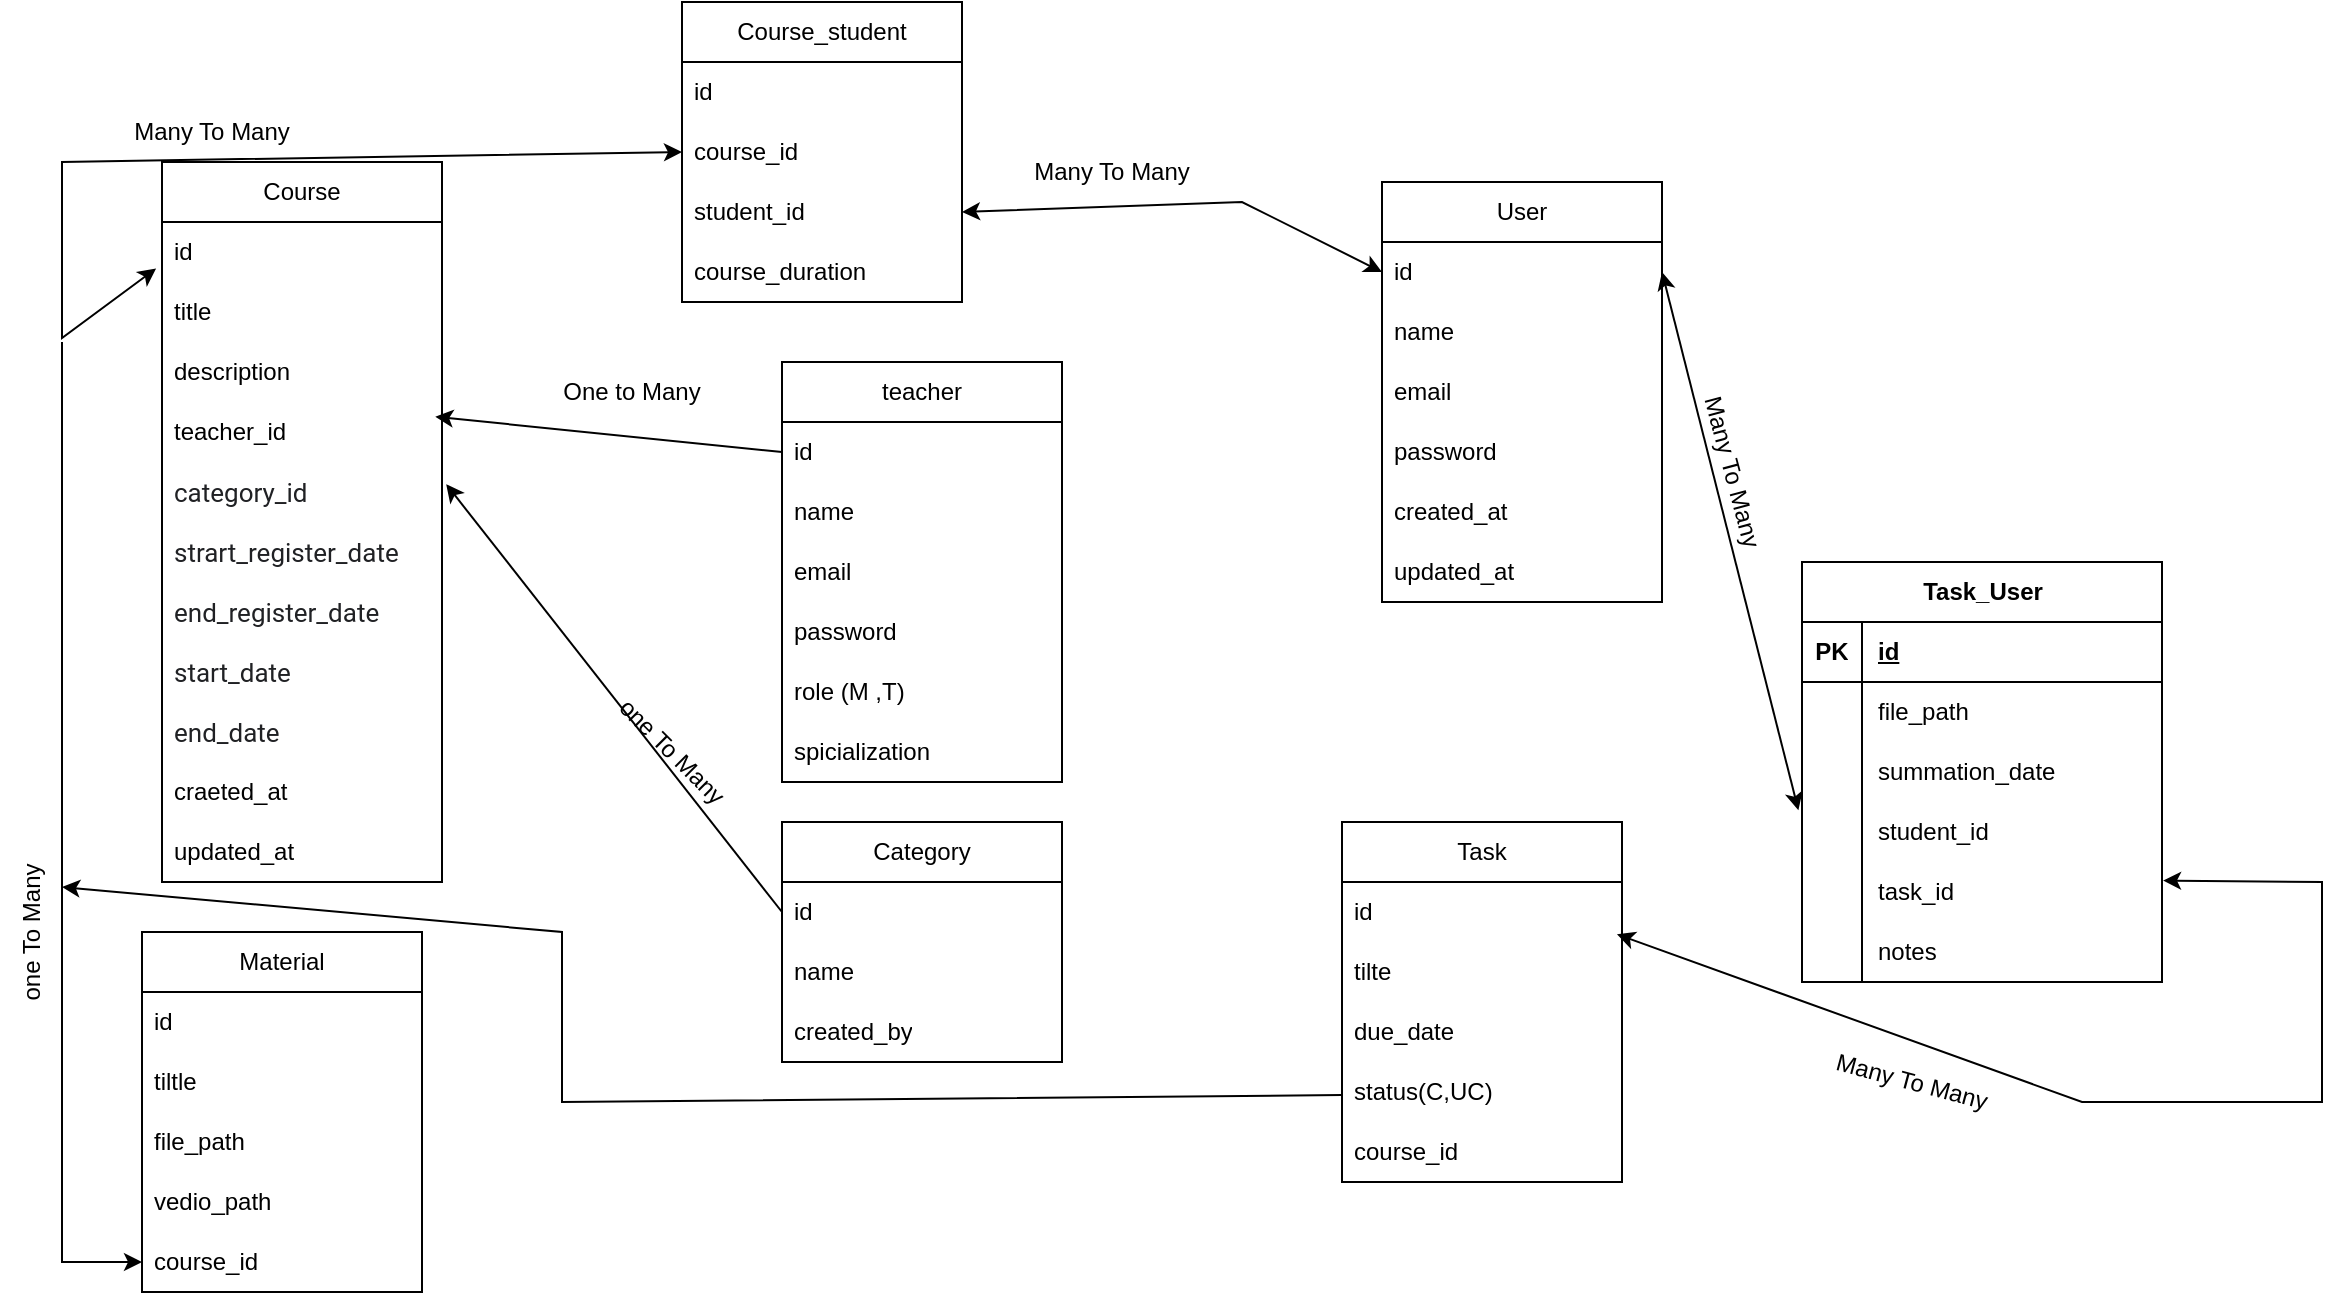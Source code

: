 <mxfile version="24.9.1">
  <diagram name="Page-1" id="_Rlmw16U0Bxc5KBoIOxL">
    <mxGraphModel dx="1484" dy="535" grid="1" gridSize="10" guides="1" tooltips="1" connect="1" arrows="1" fold="1" page="1" pageScale="1" pageWidth="850" pageHeight="1100" math="0" shadow="0">
      <root>
        <mxCell id="0" />
        <mxCell id="1" parent="0" />
        <mxCell id="YAm2L52nhBegPwNif-Ui-1" value="User" style="swimlane;fontStyle=0;childLayout=stackLayout;horizontal=1;startSize=30;horizontalStack=0;resizeParent=1;resizeParentMax=0;resizeLast=0;collapsible=1;marginBottom=0;whiteSpace=wrap;html=1;" parent="1" vertex="1">
          <mxGeometry x="690" y="100" width="140" height="210" as="geometry" />
        </mxCell>
        <mxCell id="YAm2L52nhBegPwNif-Ui-12" value="id" style="text;strokeColor=none;fillColor=none;align=left;verticalAlign=middle;spacingLeft=4;spacingRight=4;overflow=hidden;points=[[0,0.5],[1,0.5]];portConstraint=eastwest;rotatable=0;whiteSpace=wrap;html=1;" parent="YAm2L52nhBegPwNif-Ui-1" vertex="1">
          <mxGeometry y="30" width="140" height="30" as="geometry" />
        </mxCell>
        <mxCell id="YAm2L52nhBegPwNif-Ui-2" value="name&lt;span style=&quot;white-space: pre;&quot;&gt;&#x9;&lt;/span&gt;" style="text;strokeColor=none;fillColor=none;align=left;verticalAlign=middle;spacingLeft=4;spacingRight=4;overflow=hidden;points=[[0,0.5],[1,0.5]];portConstraint=eastwest;rotatable=0;whiteSpace=wrap;html=1;" parent="YAm2L52nhBegPwNif-Ui-1" vertex="1">
          <mxGeometry y="60" width="140" height="30" as="geometry" />
        </mxCell>
        <mxCell id="YAm2L52nhBegPwNif-Ui-3" value="email&lt;span style=&quot;white-space: pre;&quot;&gt;&#x9;&lt;span style=&quot;white-space: pre;&quot;&gt;&#x9;&lt;/span&gt;&lt;/span&gt;" style="text;strokeColor=none;fillColor=none;align=left;verticalAlign=middle;spacingLeft=4;spacingRight=4;overflow=hidden;points=[[0,0.5],[1,0.5]];portConstraint=eastwest;rotatable=0;whiteSpace=wrap;html=1;" parent="YAm2L52nhBegPwNif-Ui-1" vertex="1">
          <mxGeometry y="90" width="140" height="30" as="geometry" />
        </mxCell>
        <mxCell id="YAm2L52nhBegPwNif-Ui-4" value="password" style="text;strokeColor=none;fillColor=none;align=left;verticalAlign=middle;spacingLeft=4;spacingRight=4;overflow=hidden;points=[[0,0.5],[1,0.5]];portConstraint=eastwest;rotatable=0;whiteSpace=wrap;html=1;container=1;" parent="YAm2L52nhBegPwNif-Ui-1" vertex="1" collapsed="1">
          <mxGeometry y="120" width="140" height="30" as="geometry">
            <mxRectangle y="150" width="140" height="30" as="alternateBounds" />
          </mxGeometry>
        </mxCell>
        <mxCell id="YAm2L52nhBegPwNif-Ui-16" value="created_at" style="text;strokeColor=none;fillColor=none;align=left;verticalAlign=middle;spacingLeft=4;spacingRight=4;overflow=hidden;points=[[0,0.5],[1,0.5]];portConstraint=eastwest;rotatable=0;whiteSpace=wrap;html=1;" parent="YAm2L52nhBegPwNif-Ui-1" vertex="1">
          <mxGeometry y="150" width="140" height="30" as="geometry" />
        </mxCell>
        <mxCell id="YAm2L52nhBegPwNif-Ui-17" value="updated_at" style="text;strokeColor=none;fillColor=none;align=left;verticalAlign=middle;spacingLeft=4;spacingRight=4;overflow=hidden;points=[[0,0.5],[1,0.5]];portConstraint=eastwest;rotatable=0;whiteSpace=wrap;html=1;" parent="YAm2L52nhBegPwNif-Ui-1" vertex="1">
          <mxGeometry y="180" width="140" height="30" as="geometry" />
        </mxCell>
        <mxCell id="YAm2L52nhBegPwNif-Ui-8" value="Course" style="swimlane;fontStyle=0;childLayout=stackLayout;horizontal=1;startSize=30;horizontalStack=0;resizeParent=1;resizeParentMax=0;resizeLast=0;collapsible=1;marginBottom=0;whiteSpace=wrap;html=1;" parent="1" vertex="1">
          <mxGeometry x="80" y="90" width="140" height="360" as="geometry" />
        </mxCell>
        <mxCell id="YAm2L52nhBegPwNif-Ui-9" value="id&lt;span style=&quot;white-space: pre;&quot;&gt;&lt;/span&gt;" style="text;strokeColor=none;fillColor=none;align=left;verticalAlign=middle;spacingLeft=4;spacingRight=4;overflow=hidden;points=[[0,0.5],[1,0.5]];portConstraint=eastwest;rotatable=0;whiteSpace=wrap;html=1;" parent="YAm2L52nhBegPwNif-Ui-8" vertex="1">
          <mxGeometry y="30" width="140" height="30" as="geometry" />
        </mxCell>
        <mxCell id="YAm2L52nhBegPwNif-Ui-13" value="title&lt;span style=&quot;white-space: pre;&quot;&gt;&lt;/span&gt;" style="text;strokeColor=none;fillColor=none;align=left;verticalAlign=middle;spacingLeft=4;spacingRight=4;overflow=hidden;points=[[0,0.5],[1,0.5]];portConstraint=eastwest;rotatable=0;whiteSpace=wrap;html=1;" parent="YAm2L52nhBegPwNif-Ui-8" vertex="1">
          <mxGeometry y="60" width="140" height="30" as="geometry" />
        </mxCell>
        <mxCell id="YAm2L52nhBegPwNif-Ui-20" value="description&lt;span style=&quot;white-space: pre;&quot;&gt;&lt;/span&gt;" style="text;strokeColor=none;fillColor=none;align=left;verticalAlign=middle;spacingLeft=4;spacingRight=4;overflow=hidden;points=[[0,0.5],[1,0.5]];portConstraint=eastwest;rotatable=0;whiteSpace=wrap;html=1;" parent="YAm2L52nhBegPwNif-Ui-8" vertex="1">
          <mxGeometry y="90" width="140" height="30" as="geometry" />
        </mxCell>
        <mxCell id="YAm2L52nhBegPwNif-Ui-14" value="teacher_id" style="text;strokeColor=none;fillColor=none;align=left;verticalAlign=middle;spacingLeft=4;spacingRight=4;overflow=hidden;points=[[0,0.5],[1,0.5]];portConstraint=eastwest;rotatable=0;whiteSpace=wrap;html=1;" parent="YAm2L52nhBegPwNif-Ui-8" vertex="1">
          <mxGeometry y="120" width="140" height="30" as="geometry" />
        </mxCell>
        <mxCell id="YAm2L52nhBegPwNif-Ui-99" value="&lt;font face=&quot;Roboto, arial, sans-serif&quot; color=&quot;#202124&quot;&gt;&lt;span style=&quot;font-size: 13px; white-space-collapse: preserve; background-color: rgb(255, 255, 255);&quot;&gt;category_id&lt;/span&gt;&lt;/font&gt;" style="text;strokeColor=none;fillColor=none;align=left;verticalAlign=middle;spacingLeft=4;spacingRight=4;overflow=hidden;points=[[0,0.5],[1,0.5]];portConstraint=eastwest;rotatable=0;whiteSpace=wrap;html=1;" parent="YAm2L52nhBegPwNif-Ui-8" vertex="1">
          <mxGeometry y="150" width="140" height="30" as="geometry" />
        </mxCell>
        <mxCell id="sVO-arbZqCsGzG9s4jXa-1" value="&lt;font face=&quot;Roboto, arial, sans-serif&quot; color=&quot;#202124&quot;&gt;&lt;span style=&quot;font-size: 13px; white-space-collapse: preserve; background-color: rgb(255, 255, 255);&quot;&gt;strart_register_date&lt;/span&gt;&lt;/font&gt;" style="text;strokeColor=none;fillColor=none;align=left;verticalAlign=middle;spacingLeft=4;spacingRight=4;overflow=hidden;points=[[0,0.5],[1,0.5]];portConstraint=eastwest;rotatable=0;whiteSpace=wrap;html=1;" vertex="1" parent="YAm2L52nhBegPwNif-Ui-8">
          <mxGeometry y="180" width="140" height="30" as="geometry" />
        </mxCell>
        <mxCell id="sVO-arbZqCsGzG9s4jXa-2" value="&lt;font face=&quot;Roboto, arial, sans-serif&quot; color=&quot;#202124&quot;&gt;&lt;span style=&quot;font-size: 13px; white-space-collapse: preserve; background-color: rgb(255, 255, 255);&quot;&gt;end_register_date&lt;/span&gt;&lt;/font&gt;" style="text;strokeColor=none;fillColor=none;align=left;verticalAlign=middle;spacingLeft=4;spacingRight=4;overflow=hidden;points=[[0,0.5],[1,0.5]];portConstraint=eastwest;rotatable=0;whiteSpace=wrap;html=1;" vertex="1" parent="YAm2L52nhBegPwNif-Ui-8">
          <mxGeometry y="210" width="140" height="30" as="geometry" />
        </mxCell>
        <mxCell id="YAm2L52nhBegPwNif-Ui-94" value="&lt;font face=&quot;Roboto, arial, sans-serif&quot; color=&quot;#202124&quot;&gt;&lt;span style=&quot;font-size: 13px; white-space-collapse: preserve; background-color: rgb(255, 255, 255);&quot;&gt;start_date&lt;/span&gt;&lt;/font&gt;" style="text;strokeColor=none;fillColor=none;align=left;verticalAlign=middle;spacingLeft=4;spacingRight=4;overflow=hidden;points=[[0,0.5],[1,0.5]];portConstraint=eastwest;rotatable=0;whiteSpace=wrap;html=1;" parent="YAm2L52nhBegPwNif-Ui-8" vertex="1">
          <mxGeometry y="240" width="140" height="30" as="geometry" />
        </mxCell>
        <mxCell id="YAm2L52nhBegPwNif-Ui-93" value="&lt;font face=&quot;Roboto, arial, sans-serif&quot; color=&quot;#202124&quot;&gt;&lt;span style=&quot;font-size: 13px; white-space-collapse: preserve; background-color: rgb(255, 255, 255);&quot;&gt;end_date&lt;/span&gt;&lt;/font&gt;" style="text;strokeColor=none;fillColor=none;align=left;verticalAlign=middle;spacingLeft=4;spacingRight=4;overflow=hidden;points=[[0,0.5],[1,0.5]];portConstraint=eastwest;rotatable=0;whiteSpace=wrap;html=1;" parent="YAm2L52nhBegPwNif-Ui-8" vertex="1">
          <mxGeometry y="270" width="140" height="30" as="geometry" />
        </mxCell>
        <mxCell id="YAm2L52nhBegPwNif-Ui-18" value="craeted_at" style="text;strokeColor=none;fillColor=none;align=left;verticalAlign=middle;spacingLeft=4;spacingRight=4;overflow=hidden;points=[[0,0.5],[1,0.5]];portConstraint=eastwest;rotatable=0;whiteSpace=wrap;html=1;" parent="YAm2L52nhBegPwNif-Ui-8" vertex="1">
          <mxGeometry y="300" width="140" height="30" as="geometry" />
        </mxCell>
        <mxCell id="YAm2L52nhBegPwNif-Ui-19" value="updated_at" style="text;strokeColor=none;fillColor=none;align=left;verticalAlign=middle;spacingLeft=4;spacingRight=4;overflow=hidden;points=[[0,0.5],[1,0.5]];portConstraint=eastwest;rotatable=0;whiteSpace=wrap;html=1;" parent="YAm2L52nhBegPwNif-Ui-8" vertex="1">
          <mxGeometry y="330" width="140" height="30" as="geometry" />
        </mxCell>
        <mxCell id="YAm2L52nhBegPwNif-Ui-21" value="Course_student" style="swimlane;fontStyle=0;childLayout=stackLayout;horizontal=1;startSize=30;horizontalStack=0;resizeParent=1;resizeParentMax=0;resizeLast=0;collapsible=1;marginBottom=0;whiteSpace=wrap;html=1;" parent="1" vertex="1">
          <mxGeometry x="340" y="10" width="140" height="150" as="geometry" />
        </mxCell>
        <mxCell id="YAm2L52nhBegPwNif-Ui-29" value="id" style="text;strokeColor=none;fillColor=none;align=left;verticalAlign=middle;spacingLeft=4;spacingRight=4;overflow=hidden;points=[[0,0.5],[1,0.5]];portConstraint=eastwest;rotatable=0;whiteSpace=wrap;html=1;" parent="YAm2L52nhBegPwNif-Ui-21" vertex="1">
          <mxGeometry y="30" width="140" height="30" as="geometry" />
        </mxCell>
        <mxCell id="YAm2L52nhBegPwNif-Ui-22" value="course_id" style="text;strokeColor=none;fillColor=none;align=left;verticalAlign=middle;spacingLeft=4;spacingRight=4;overflow=hidden;points=[[0,0.5],[1,0.5]];portConstraint=eastwest;rotatable=0;whiteSpace=wrap;html=1;" parent="YAm2L52nhBegPwNif-Ui-21" vertex="1">
          <mxGeometry y="60" width="140" height="30" as="geometry" />
        </mxCell>
        <mxCell id="YAm2L52nhBegPwNif-Ui-23" value="student_id" style="text;strokeColor=none;fillColor=none;align=left;verticalAlign=middle;spacingLeft=4;spacingRight=4;overflow=hidden;points=[[0,0.5],[1,0.5]];portConstraint=eastwest;rotatable=0;whiteSpace=wrap;html=1;" parent="YAm2L52nhBegPwNif-Ui-21" vertex="1">
          <mxGeometry y="90" width="140" height="30" as="geometry" />
        </mxCell>
        <mxCell id="YAm2L52nhBegPwNif-Ui-24" value="course_duration" style="text;strokeColor=none;fillColor=none;align=left;verticalAlign=middle;spacingLeft=4;spacingRight=4;overflow=hidden;points=[[0,0.5],[1,0.5]];portConstraint=eastwest;rotatable=0;whiteSpace=wrap;html=1;" parent="YAm2L52nhBegPwNif-Ui-21" vertex="1">
          <mxGeometry y="120" width="140" height="30" as="geometry" />
        </mxCell>
        <mxCell id="YAm2L52nhBegPwNif-Ui-26" value="" style="endArrow=classic;startArrow=classic;html=1;rounded=0;entryX=0;entryY=0.5;entryDx=0;entryDy=0;exitX=-0.021;exitY=0.775;exitDx=0;exitDy=0;exitPerimeter=0;" parent="1" source="YAm2L52nhBegPwNif-Ui-9" target="YAm2L52nhBegPwNif-Ui-22" edge="1">
          <mxGeometry width="50" height="50" relative="1" as="geometry">
            <mxPoint x="30" y="260" as="sourcePoint" />
            <mxPoint x="310" y="70" as="targetPoint" />
            <Array as="points">
              <mxPoint x="30" y="178" />
              <mxPoint x="30" y="90" />
            </Array>
          </mxGeometry>
        </mxCell>
        <mxCell id="YAm2L52nhBegPwNif-Ui-28" value="" style="endArrow=classic;startArrow=classic;html=1;rounded=0;entryX=0;entryY=0.5;entryDx=0;entryDy=0;exitX=1;exitY=0.5;exitDx=0;exitDy=0;" parent="1" source="YAm2L52nhBegPwNif-Ui-23" target="YAm2L52nhBegPwNif-Ui-12" edge="1">
          <mxGeometry width="50" height="50" relative="1" as="geometry">
            <mxPoint x="510" y="110" as="sourcePoint" />
            <mxPoint x="560" y="60" as="targetPoint" />
            <Array as="points">
              <mxPoint x="620" y="110" />
            </Array>
          </mxGeometry>
        </mxCell>
        <mxCell id="YAm2L52nhBegPwNif-Ui-36" value="Material" style="swimlane;fontStyle=0;childLayout=stackLayout;horizontal=1;startSize=30;horizontalStack=0;resizeParent=1;resizeParentMax=0;resizeLast=0;collapsible=1;marginBottom=0;whiteSpace=wrap;html=1;" parent="1" vertex="1">
          <mxGeometry x="70" y="475" width="140" height="180" as="geometry" />
        </mxCell>
        <mxCell id="YAm2L52nhBegPwNif-Ui-37" value="id" style="text;strokeColor=none;fillColor=none;align=left;verticalAlign=middle;spacingLeft=4;spacingRight=4;overflow=hidden;points=[[0,0.5],[1,0.5]];portConstraint=eastwest;rotatable=0;whiteSpace=wrap;html=1;" parent="YAm2L52nhBegPwNif-Ui-36" vertex="1">
          <mxGeometry y="30" width="140" height="30" as="geometry" />
        </mxCell>
        <mxCell id="YAm2L52nhBegPwNif-Ui-38" value="tiltle" style="text;strokeColor=none;fillColor=none;align=left;verticalAlign=middle;spacingLeft=4;spacingRight=4;overflow=hidden;points=[[0,0.5],[1,0.5]];portConstraint=eastwest;rotatable=0;whiteSpace=wrap;html=1;" parent="YAm2L52nhBegPwNif-Ui-36" vertex="1">
          <mxGeometry y="60" width="140" height="30" as="geometry" />
        </mxCell>
        <mxCell id="YAm2L52nhBegPwNif-Ui-77" value="file_path" style="text;strokeColor=none;fillColor=none;align=left;verticalAlign=middle;spacingLeft=4;spacingRight=4;overflow=hidden;points=[[0,0.5],[1,0.5]];portConstraint=eastwest;rotatable=0;whiteSpace=wrap;html=1;" parent="YAm2L52nhBegPwNif-Ui-36" vertex="1">
          <mxGeometry y="90" width="140" height="30" as="geometry" />
        </mxCell>
        <mxCell id="YAm2L52nhBegPwNif-Ui-39" value="vedio_path" style="text;strokeColor=none;fillColor=none;align=left;verticalAlign=middle;spacingLeft=4;spacingRight=4;overflow=hidden;points=[[0,0.5],[1,0.5]];portConstraint=eastwest;rotatable=0;whiteSpace=wrap;html=1;" parent="YAm2L52nhBegPwNif-Ui-36" vertex="1">
          <mxGeometry y="120" width="140" height="30" as="geometry" />
        </mxCell>
        <mxCell id="YAm2L52nhBegPwNif-Ui-42" value="course_id" style="text;strokeColor=none;fillColor=none;align=left;verticalAlign=middle;spacingLeft=4;spacingRight=4;overflow=hidden;points=[[0,0.5],[1,0.5]];portConstraint=eastwest;rotatable=0;whiteSpace=wrap;html=1;" parent="YAm2L52nhBegPwNif-Ui-36" vertex="1">
          <mxGeometry y="150" width="140" height="30" as="geometry" />
        </mxCell>
        <mxCell id="YAm2L52nhBegPwNif-Ui-44" value="Many To Many" style="text;strokeColor=none;align=center;fillColor=none;html=1;verticalAlign=middle;whiteSpace=wrap;rounded=0;" parent="1" vertex="1">
          <mxGeometry x="60" y="60" width="90" height="30" as="geometry" />
        </mxCell>
        <mxCell id="YAm2L52nhBegPwNif-Ui-47" value="Task" style="swimlane;fontStyle=0;childLayout=stackLayout;horizontal=1;startSize=30;horizontalStack=0;resizeParent=1;resizeParentMax=0;resizeLast=0;collapsible=1;marginBottom=0;whiteSpace=wrap;html=1;" parent="1" vertex="1">
          <mxGeometry x="670" y="420" width="140" height="180" as="geometry" />
        </mxCell>
        <mxCell id="YAm2L52nhBegPwNif-Ui-48" value="id" style="text;strokeColor=none;fillColor=none;align=left;verticalAlign=middle;spacingLeft=4;spacingRight=4;overflow=hidden;points=[[0,0.5],[1,0.5]];portConstraint=eastwest;rotatable=0;whiteSpace=wrap;html=1;" parent="YAm2L52nhBegPwNif-Ui-47" vertex="1">
          <mxGeometry y="30" width="140" height="30" as="geometry" />
        </mxCell>
        <mxCell id="YAm2L52nhBegPwNif-Ui-49" value="tilte" style="text;strokeColor=none;fillColor=none;align=left;verticalAlign=middle;spacingLeft=4;spacingRight=4;overflow=hidden;points=[[0,0.5],[1,0.5]];portConstraint=eastwest;rotatable=0;whiteSpace=wrap;html=1;" parent="YAm2L52nhBegPwNif-Ui-47" vertex="1">
          <mxGeometry y="60" width="140" height="30" as="geometry" />
        </mxCell>
        <mxCell id="YAm2L52nhBegPwNif-Ui-50" value="due_date" style="text;strokeColor=none;fillColor=none;align=left;verticalAlign=middle;spacingLeft=4;spacingRight=4;overflow=hidden;points=[[0,0.5],[1,0.5]];portConstraint=eastwest;rotatable=0;whiteSpace=wrap;html=1;" parent="YAm2L52nhBegPwNif-Ui-47" vertex="1">
          <mxGeometry y="90" width="140" height="30" as="geometry" />
        </mxCell>
        <mxCell id="YAm2L52nhBegPwNif-Ui-51" value="status(C,UC)" style="text;strokeColor=none;fillColor=none;align=left;verticalAlign=middle;spacingLeft=4;spacingRight=4;overflow=hidden;points=[[0,0.5],[1,0.5]];portConstraint=eastwest;rotatable=0;whiteSpace=wrap;html=1;" parent="YAm2L52nhBegPwNif-Ui-47" vertex="1">
          <mxGeometry y="120" width="140" height="30" as="geometry" />
        </mxCell>
        <mxCell id="YAm2L52nhBegPwNif-Ui-52" value="course_id" style="text;strokeColor=none;fillColor=none;align=left;verticalAlign=middle;spacingLeft=4;spacingRight=4;overflow=hidden;points=[[0,0.5],[1,0.5]];portConstraint=eastwest;rotatable=0;whiteSpace=wrap;html=1;" parent="YAm2L52nhBegPwNif-Ui-47" vertex="1">
          <mxGeometry y="150" width="140" height="30" as="geometry" />
        </mxCell>
        <mxCell id="YAm2L52nhBegPwNif-Ui-57" value="one To Many" style="text;strokeColor=none;align=center;fillColor=none;html=1;verticalAlign=middle;whiteSpace=wrap;rounded=0;rotation=45;" parent="1" vertex="1">
          <mxGeometry x="290" y="370" width="90" height="30" as="geometry" />
        </mxCell>
        <mxCell id="YAm2L52nhBegPwNif-Ui-72" value="Many To Many" style="text;strokeColor=none;align=center;fillColor=none;html=1;verticalAlign=middle;whiteSpace=wrap;rounded=0;" parent="1" vertex="1">
          <mxGeometry x="510" y="80" width="90" height="30" as="geometry" />
        </mxCell>
        <mxCell id="YAm2L52nhBegPwNif-Ui-84" value="teacher" style="swimlane;fontStyle=0;childLayout=stackLayout;horizontal=1;startSize=30;horizontalStack=0;resizeParent=1;resizeParentMax=0;resizeLast=0;collapsible=1;marginBottom=0;whiteSpace=wrap;html=1;" parent="1" vertex="1">
          <mxGeometry x="390" y="190" width="140" height="210" as="geometry" />
        </mxCell>
        <mxCell id="YAm2L52nhBegPwNif-Ui-85" value="id" style="text;strokeColor=none;fillColor=none;align=left;verticalAlign=middle;spacingLeft=4;spacingRight=4;overflow=hidden;points=[[0,0.5],[1,0.5]];portConstraint=eastwest;rotatable=0;whiteSpace=wrap;html=1;" parent="YAm2L52nhBegPwNif-Ui-84" vertex="1">
          <mxGeometry y="30" width="140" height="30" as="geometry" />
        </mxCell>
        <mxCell id="YAm2L52nhBegPwNif-Ui-86" value="name" style="text;strokeColor=none;fillColor=none;align=left;verticalAlign=middle;spacingLeft=4;spacingRight=4;overflow=hidden;points=[[0,0.5],[1,0.5]];portConstraint=eastwest;rotatable=0;whiteSpace=wrap;html=1;" parent="YAm2L52nhBegPwNif-Ui-84" vertex="1">
          <mxGeometry y="60" width="140" height="30" as="geometry" />
        </mxCell>
        <mxCell id="YAm2L52nhBegPwNif-Ui-87" value="email" style="text;strokeColor=none;fillColor=none;align=left;verticalAlign=middle;spacingLeft=4;spacingRight=4;overflow=hidden;points=[[0,0.5],[1,0.5]];portConstraint=eastwest;rotatable=0;whiteSpace=wrap;html=1;" parent="YAm2L52nhBegPwNif-Ui-84" vertex="1">
          <mxGeometry y="90" width="140" height="30" as="geometry" />
        </mxCell>
        <mxCell id="YAm2L52nhBegPwNif-Ui-90" value="password" style="text;strokeColor=none;fillColor=none;align=left;verticalAlign=middle;spacingLeft=4;spacingRight=4;overflow=hidden;points=[[0,0.5],[1,0.5]];portConstraint=eastwest;rotatable=0;whiteSpace=wrap;html=1;" parent="YAm2L52nhBegPwNif-Ui-84" vertex="1">
          <mxGeometry y="120" width="140" height="30" as="geometry" />
        </mxCell>
        <mxCell id="YAm2L52nhBegPwNif-Ui-92" value="role (M ,T)" style="text;strokeColor=none;fillColor=none;align=left;verticalAlign=middle;spacingLeft=4;spacingRight=4;overflow=hidden;points=[[0,0.5],[1,0.5]];portConstraint=eastwest;rotatable=0;whiteSpace=wrap;html=1;" parent="YAm2L52nhBegPwNif-Ui-84" vertex="1">
          <mxGeometry y="150" width="140" height="30" as="geometry" />
        </mxCell>
        <mxCell id="YAm2L52nhBegPwNif-Ui-91" value="spicialization" style="text;strokeColor=none;fillColor=none;align=left;verticalAlign=middle;spacingLeft=4;spacingRight=4;overflow=hidden;points=[[0,0.5],[1,0.5]];portConstraint=eastwest;rotatable=0;whiteSpace=wrap;html=1;" parent="YAm2L52nhBegPwNif-Ui-84" vertex="1">
          <mxGeometry y="180" width="140" height="30" as="geometry" />
        </mxCell>
        <mxCell id="YAm2L52nhBegPwNif-Ui-88" value="" style="endArrow=classic;html=1;rounded=0;entryX=0.976;entryY=0.246;entryDx=0;entryDy=0;entryPerimeter=0;exitX=0;exitY=0.5;exitDx=0;exitDy=0;" parent="1" source="YAm2L52nhBegPwNif-Ui-85" target="YAm2L52nhBegPwNif-Ui-14" edge="1">
          <mxGeometry width="50" height="50" relative="1" as="geometry">
            <mxPoint x="370" y="260" as="sourcePoint" />
            <mxPoint x="340" y="220" as="targetPoint" />
          </mxGeometry>
        </mxCell>
        <mxCell id="YAm2L52nhBegPwNif-Ui-89" value="One to Many" style="text;strokeColor=none;align=center;fillColor=none;html=1;verticalAlign=middle;whiteSpace=wrap;rounded=0;rotation=0;" parent="1" vertex="1">
          <mxGeometry x="270" y="190" width="90" height="30" as="geometry" />
        </mxCell>
        <mxCell id="YAm2L52nhBegPwNif-Ui-95" value="Category" style="swimlane;fontStyle=0;childLayout=stackLayout;horizontal=1;startSize=30;horizontalStack=0;resizeParent=1;resizeParentMax=0;resizeLast=0;collapsible=1;marginBottom=0;whiteSpace=wrap;html=1;" parent="1" vertex="1">
          <mxGeometry x="390" y="420" width="140" height="120" as="geometry" />
        </mxCell>
        <mxCell id="YAm2L52nhBegPwNif-Ui-96" value="id" style="text;strokeColor=none;fillColor=none;align=left;verticalAlign=middle;spacingLeft=4;spacingRight=4;overflow=hidden;points=[[0,0.5],[1,0.5]];portConstraint=eastwest;rotatable=0;whiteSpace=wrap;html=1;" parent="YAm2L52nhBegPwNif-Ui-95" vertex="1">
          <mxGeometry y="30" width="140" height="30" as="geometry" />
        </mxCell>
        <mxCell id="YAm2L52nhBegPwNif-Ui-97" value="name" style="text;strokeColor=none;fillColor=none;align=left;verticalAlign=middle;spacingLeft=4;spacingRight=4;overflow=hidden;points=[[0,0.5],[1,0.5]];portConstraint=eastwest;rotatable=0;whiteSpace=wrap;html=1;" parent="YAm2L52nhBegPwNif-Ui-95" vertex="1">
          <mxGeometry y="60" width="140" height="30" as="geometry" />
        </mxCell>
        <mxCell id="YAm2L52nhBegPwNif-Ui-98" value="created_by" style="text;strokeColor=none;fillColor=none;align=left;verticalAlign=middle;spacingLeft=4;spacingRight=4;overflow=hidden;points=[[0,0.5],[1,0.5]];portConstraint=eastwest;rotatable=0;whiteSpace=wrap;html=1;" parent="YAm2L52nhBegPwNif-Ui-95" vertex="1">
          <mxGeometry y="90" width="140" height="30" as="geometry" />
        </mxCell>
        <mxCell id="YAm2L52nhBegPwNif-Ui-100" value="" style="endArrow=classic;html=1;rounded=0;exitX=0;exitY=0.5;exitDx=0;exitDy=0;entryX=1.015;entryY=0.37;entryDx=0;entryDy=0;entryPerimeter=0;" parent="1" source="YAm2L52nhBegPwNif-Ui-96" target="YAm2L52nhBegPwNif-Ui-99" edge="1">
          <mxGeometry width="50" height="50" relative="1" as="geometry">
            <mxPoint x="210" y="475" as="sourcePoint" />
            <mxPoint x="280" y="280" as="targetPoint" />
          </mxGeometry>
        </mxCell>
        <mxCell id="YAm2L52nhBegPwNif-Ui-102" value="" style="endArrow=classic;html=1;rounded=0;entryX=0;entryY=0.5;entryDx=0;entryDy=0;" parent="1" target="YAm2L52nhBegPwNif-Ui-42" edge="1">
          <mxGeometry width="50" height="50" relative="1" as="geometry">
            <mxPoint x="30" y="180" as="sourcePoint" />
            <mxPoint x="30" y="640" as="targetPoint" />
            <Array as="points">
              <mxPoint x="30" y="300" />
              <mxPoint x="30" y="640" />
            </Array>
          </mxGeometry>
        </mxCell>
        <mxCell id="YAm2L52nhBegPwNif-Ui-104" value="one To Many" style="text;strokeColor=none;align=center;fillColor=none;html=1;verticalAlign=middle;whiteSpace=wrap;rounded=0;rotation=-90;" parent="1" vertex="1">
          <mxGeometry x="-30" y="460" width="90" height="30" as="geometry" />
        </mxCell>
        <mxCell id="YAm2L52nhBegPwNif-Ui-106" value="Task_User" style="shape=table;startSize=30;container=1;collapsible=1;childLayout=tableLayout;fixedRows=1;rowLines=0;fontStyle=1;align=center;resizeLast=1;html=1;" parent="1" vertex="1">
          <mxGeometry x="900" y="290" width="180" height="210" as="geometry" />
        </mxCell>
        <mxCell id="YAm2L52nhBegPwNif-Ui-107" value="" style="shape=tableRow;horizontal=0;startSize=0;swimlaneHead=0;swimlaneBody=0;fillColor=none;collapsible=0;dropTarget=0;points=[[0,0.5],[1,0.5]];portConstraint=eastwest;top=0;left=0;right=0;bottom=1;" parent="YAm2L52nhBegPwNif-Ui-106" vertex="1">
          <mxGeometry y="30" width="180" height="30" as="geometry" />
        </mxCell>
        <mxCell id="YAm2L52nhBegPwNif-Ui-108" value="PK" style="shape=partialRectangle;connectable=0;fillColor=none;top=0;left=0;bottom=0;right=0;fontStyle=1;overflow=hidden;whiteSpace=wrap;html=1;" parent="YAm2L52nhBegPwNif-Ui-107" vertex="1">
          <mxGeometry width="30" height="30" as="geometry">
            <mxRectangle width="30" height="30" as="alternateBounds" />
          </mxGeometry>
        </mxCell>
        <mxCell id="YAm2L52nhBegPwNif-Ui-109" value="id" style="shape=partialRectangle;connectable=0;fillColor=none;top=0;left=0;bottom=0;right=0;align=left;spacingLeft=6;fontStyle=5;overflow=hidden;whiteSpace=wrap;html=1;" parent="YAm2L52nhBegPwNif-Ui-107" vertex="1">
          <mxGeometry x="30" width="150" height="30" as="geometry">
            <mxRectangle width="150" height="30" as="alternateBounds" />
          </mxGeometry>
        </mxCell>
        <mxCell id="YAm2L52nhBegPwNif-Ui-110" value="" style="shape=tableRow;horizontal=0;startSize=0;swimlaneHead=0;swimlaneBody=0;fillColor=none;collapsible=0;dropTarget=0;points=[[0,0.5],[1,0.5]];portConstraint=eastwest;top=0;left=0;right=0;bottom=0;" parent="YAm2L52nhBegPwNif-Ui-106" vertex="1">
          <mxGeometry y="60" width="180" height="30" as="geometry" />
        </mxCell>
        <mxCell id="YAm2L52nhBegPwNif-Ui-111" value="" style="shape=partialRectangle;connectable=0;fillColor=none;top=0;left=0;bottom=0;right=0;editable=1;overflow=hidden;whiteSpace=wrap;html=1;" parent="YAm2L52nhBegPwNif-Ui-110" vertex="1">
          <mxGeometry width="30" height="30" as="geometry">
            <mxRectangle width="30" height="30" as="alternateBounds" />
          </mxGeometry>
        </mxCell>
        <mxCell id="YAm2L52nhBegPwNif-Ui-112" value="file_path" style="shape=partialRectangle;connectable=0;fillColor=none;top=0;left=0;bottom=0;right=0;align=left;spacingLeft=6;overflow=hidden;whiteSpace=wrap;html=1;" parent="YAm2L52nhBegPwNif-Ui-110" vertex="1">
          <mxGeometry x="30" width="150" height="30" as="geometry">
            <mxRectangle width="150" height="30" as="alternateBounds" />
          </mxGeometry>
        </mxCell>
        <mxCell id="YAm2L52nhBegPwNif-Ui-113" value="" style="shape=tableRow;horizontal=0;startSize=0;swimlaneHead=0;swimlaneBody=0;fillColor=none;collapsible=0;dropTarget=0;points=[[0,0.5],[1,0.5]];portConstraint=eastwest;top=0;left=0;right=0;bottom=0;" parent="YAm2L52nhBegPwNif-Ui-106" vertex="1">
          <mxGeometry y="90" width="180" height="30" as="geometry" />
        </mxCell>
        <mxCell id="YAm2L52nhBegPwNif-Ui-114" value="" style="shape=partialRectangle;connectable=0;fillColor=none;top=0;left=0;bottom=0;right=0;editable=1;overflow=hidden;whiteSpace=wrap;html=1;" parent="YAm2L52nhBegPwNif-Ui-113" vertex="1">
          <mxGeometry width="30" height="30" as="geometry">
            <mxRectangle width="30" height="30" as="alternateBounds" />
          </mxGeometry>
        </mxCell>
        <mxCell id="YAm2L52nhBegPwNif-Ui-115" value="summation_date" style="shape=partialRectangle;connectable=0;fillColor=none;top=0;left=0;bottom=0;right=0;align=left;spacingLeft=6;overflow=hidden;whiteSpace=wrap;html=1;" parent="YAm2L52nhBegPwNif-Ui-113" vertex="1">
          <mxGeometry x="30" width="150" height="30" as="geometry">
            <mxRectangle width="150" height="30" as="alternateBounds" />
          </mxGeometry>
        </mxCell>
        <mxCell id="YAm2L52nhBegPwNif-Ui-116" value="" style="shape=tableRow;horizontal=0;startSize=0;swimlaneHead=0;swimlaneBody=0;fillColor=none;collapsible=0;dropTarget=0;points=[[0,0.5],[1,0.5]];portConstraint=eastwest;top=0;left=0;right=0;bottom=0;" parent="YAm2L52nhBegPwNif-Ui-106" vertex="1">
          <mxGeometry y="120" width="180" height="30" as="geometry" />
        </mxCell>
        <mxCell id="YAm2L52nhBegPwNif-Ui-117" value="" style="shape=partialRectangle;connectable=0;fillColor=none;top=0;left=0;bottom=0;right=0;editable=1;overflow=hidden;whiteSpace=wrap;html=1;" parent="YAm2L52nhBegPwNif-Ui-116" vertex="1">
          <mxGeometry width="30" height="30" as="geometry">
            <mxRectangle width="30" height="30" as="alternateBounds" />
          </mxGeometry>
        </mxCell>
        <mxCell id="YAm2L52nhBegPwNif-Ui-118" value="student_id" style="shape=partialRectangle;connectable=0;fillColor=none;top=0;left=0;bottom=0;right=0;align=left;spacingLeft=6;overflow=hidden;whiteSpace=wrap;html=1;" parent="YAm2L52nhBegPwNif-Ui-116" vertex="1">
          <mxGeometry x="30" width="150" height="30" as="geometry">
            <mxRectangle width="150" height="30" as="alternateBounds" />
          </mxGeometry>
        </mxCell>
        <mxCell id="YAm2L52nhBegPwNif-Ui-119" value="" style="shape=tableRow;horizontal=0;startSize=0;swimlaneHead=0;swimlaneBody=0;fillColor=none;collapsible=0;dropTarget=0;points=[[0,0.5],[1,0.5]];portConstraint=eastwest;top=0;left=0;right=0;bottom=0;" parent="YAm2L52nhBegPwNif-Ui-106" vertex="1">
          <mxGeometry y="150" width="180" height="30" as="geometry" />
        </mxCell>
        <mxCell id="YAm2L52nhBegPwNif-Ui-120" value="" style="shape=partialRectangle;connectable=0;fillColor=none;top=0;left=0;bottom=0;right=0;editable=1;overflow=hidden;whiteSpace=wrap;html=1;" parent="YAm2L52nhBegPwNif-Ui-119" vertex="1">
          <mxGeometry width="30" height="30" as="geometry">
            <mxRectangle width="30" height="30" as="alternateBounds" />
          </mxGeometry>
        </mxCell>
        <mxCell id="YAm2L52nhBegPwNif-Ui-121" value="task_id" style="shape=partialRectangle;connectable=0;fillColor=none;top=0;left=0;bottom=0;right=0;align=left;spacingLeft=6;overflow=hidden;whiteSpace=wrap;html=1;" parent="YAm2L52nhBegPwNif-Ui-119" vertex="1">
          <mxGeometry x="30" width="150" height="30" as="geometry">
            <mxRectangle width="150" height="30" as="alternateBounds" />
          </mxGeometry>
        </mxCell>
        <mxCell id="YAm2L52nhBegPwNif-Ui-126" value="" style="shape=tableRow;horizontal=0;startSize=0;swimlaneHead=0;swimlaneBody=0;fillColor=none;collapsible=0;dropTarget=0;points=[[0,0.5],[1,0.5]];portConstraint=eastwest;top=0;left=0;right=0;bottom=0;" parent="YAm2L52nhBegPwNif-Ui-106" vertex="1">
          <mxGeometry y="180" width="180" height="30" as="geometry" />
        </mxCell>
        <mxCell id="YAm2L52nhBegPwNif-Ui-127" value="" style="shape=partialRectangle;connectable=0;fillColor=none;top=0;left=0;bottom=0;right=0;editable=1;overflow=hidden;whiteSpace=wrap;html=1;" parent="YAm2L52nhBegPwNif-Ui-126" vertex="1">
          <mxGeometry width="30" height="30" as="geometry">
            <mxRectangle width="30" height="30" as="alternateBounds" />
          </mxGeometry>
        </mxCell>
        <mxCell id="YAm2L52nhBegPwNif-Ui-128" value="notes" style="shape=partialRectangle;connectable=0;fillColor=none;top=0;left=0;bottom=0;right=0;align=left;spacingLeft=6;overflow=hidden;whiteSpace=wrap;html=1;" parent="YAm2L52nhBegPwNif-Ui-126" vertex="1">
          <mxGeometry x="30" width="150" height="30" as="geometry">
            <mxRectangle width="150" height="30" as="alternateBounds" />
          </mxGeometry>
        </mxCell>
        <mxCell id="YAm2L52nhBegPwNif-Ui-122" value="" style="endArrow=classic;startArrow=classic;html=1;rounded=0;exitX=1;exitY=0.5;exitDx=0;exitDy=0;entryX=-0.01;entryY=0.137;entryDx=0;entryDy=0;entryPerimeter=0;" parent="1" source="YAm2L52nhBegPwNif-Ui-12" target="YAm2L52nhBegPwNif-Ui-116" edge="1">
          <mxGeometry width="50" height="50" relative="1" as="geometry">
            <mxPoint x="840" y="195" as="sourcePoint" />
            <mxPoint x="1040" y="250" as="targetPoint" />
            <Array as="points" />
          </mxGeometry>
        </mxCell>
        <mxCell id="YAm2L52nhBegPwNif-Ui-123" value="Many To Many" style="text;strokeColor=none;align=center;fillColor=none;html=1;verticalAlign=middle;whiteSpace=wrap;rounded=0;rotation=75;" parent="1" vertex="1">
          <mxGeometry x="820" y="230" width="90" height="30" as="geometry" />
        </mxCell>
        <mxCell id="YAm2L52nhBegPwNif-Ui-124" value="" style="endArrow=classic;startArrow=classic;html=1;rounded=0;entryX=0.982;entryY=0.871;entryDx=0;entryDy=0;entryPerimeter=0;exitX=1.003;exitY=0.309;exitDx=0;exitDy=0;exitPerimeter=0;" parent="1" source="YAm2L52nhBegPwNif-Ui-119" target="YAm2L52nhBegPwNif-Ui-48" edge="1">
          <mxGeometry width="50" height="50" relative="1" as="geometry">
            <mxPoint x="1090" y="450" as="sourcePoint" />
            <mxPoint x="1148" y="719" as="targetPoint" />
            <Array as="points">
              <mxPoint x="1160" y="450" />
              <mxPoint x="1160" y="560" />
              <mxPoint x="1040" y="560" />
            </Array>
          </mxGeometry>
        </mxCell>
        <mxCell id="YAm2L52nhBegPwNif-Ui-125" value="Many To Many" style="text;strokeColor=none;align=center;fillColor=none;html=1;verticalAlign=middle;whiteSpace=wrap;rounded=0;rotation=15;" parent="1" vertex="1">
          <mxGeometry x="910" y="535" width="90" height="30" as="geometry" />
        </mxCell>
        <mxCell id="YAm2L52nhBegPwNif-Ui-129" value="" style="endArrow=classic;html=1;rounded=0;exitX=0;exitY=0.5;exitDx=0;exitDy=0;entryX=0.75;entryY=1;entryDx=0;entryDy=0;" parent="1" target="YAm2L52nhBegPwNif-Ui-104" edge="1">
          <mxGeometry width="50" height="50" relative="1" as="geometry">
            <mxPoint x="670" y="556.5" as="sourcePoint" />
            <mxPoint x="240" y="450" as="targetPoint" />
            <Array as="points">
              <mxPoint x="280" y="560" />
              <mxPoint x="280" y="475" />
            </Array>
          </mxGeometry>
        </mxCell>
      </root>
    </mxGraphModel>
  </diagram>
</mxfile>
